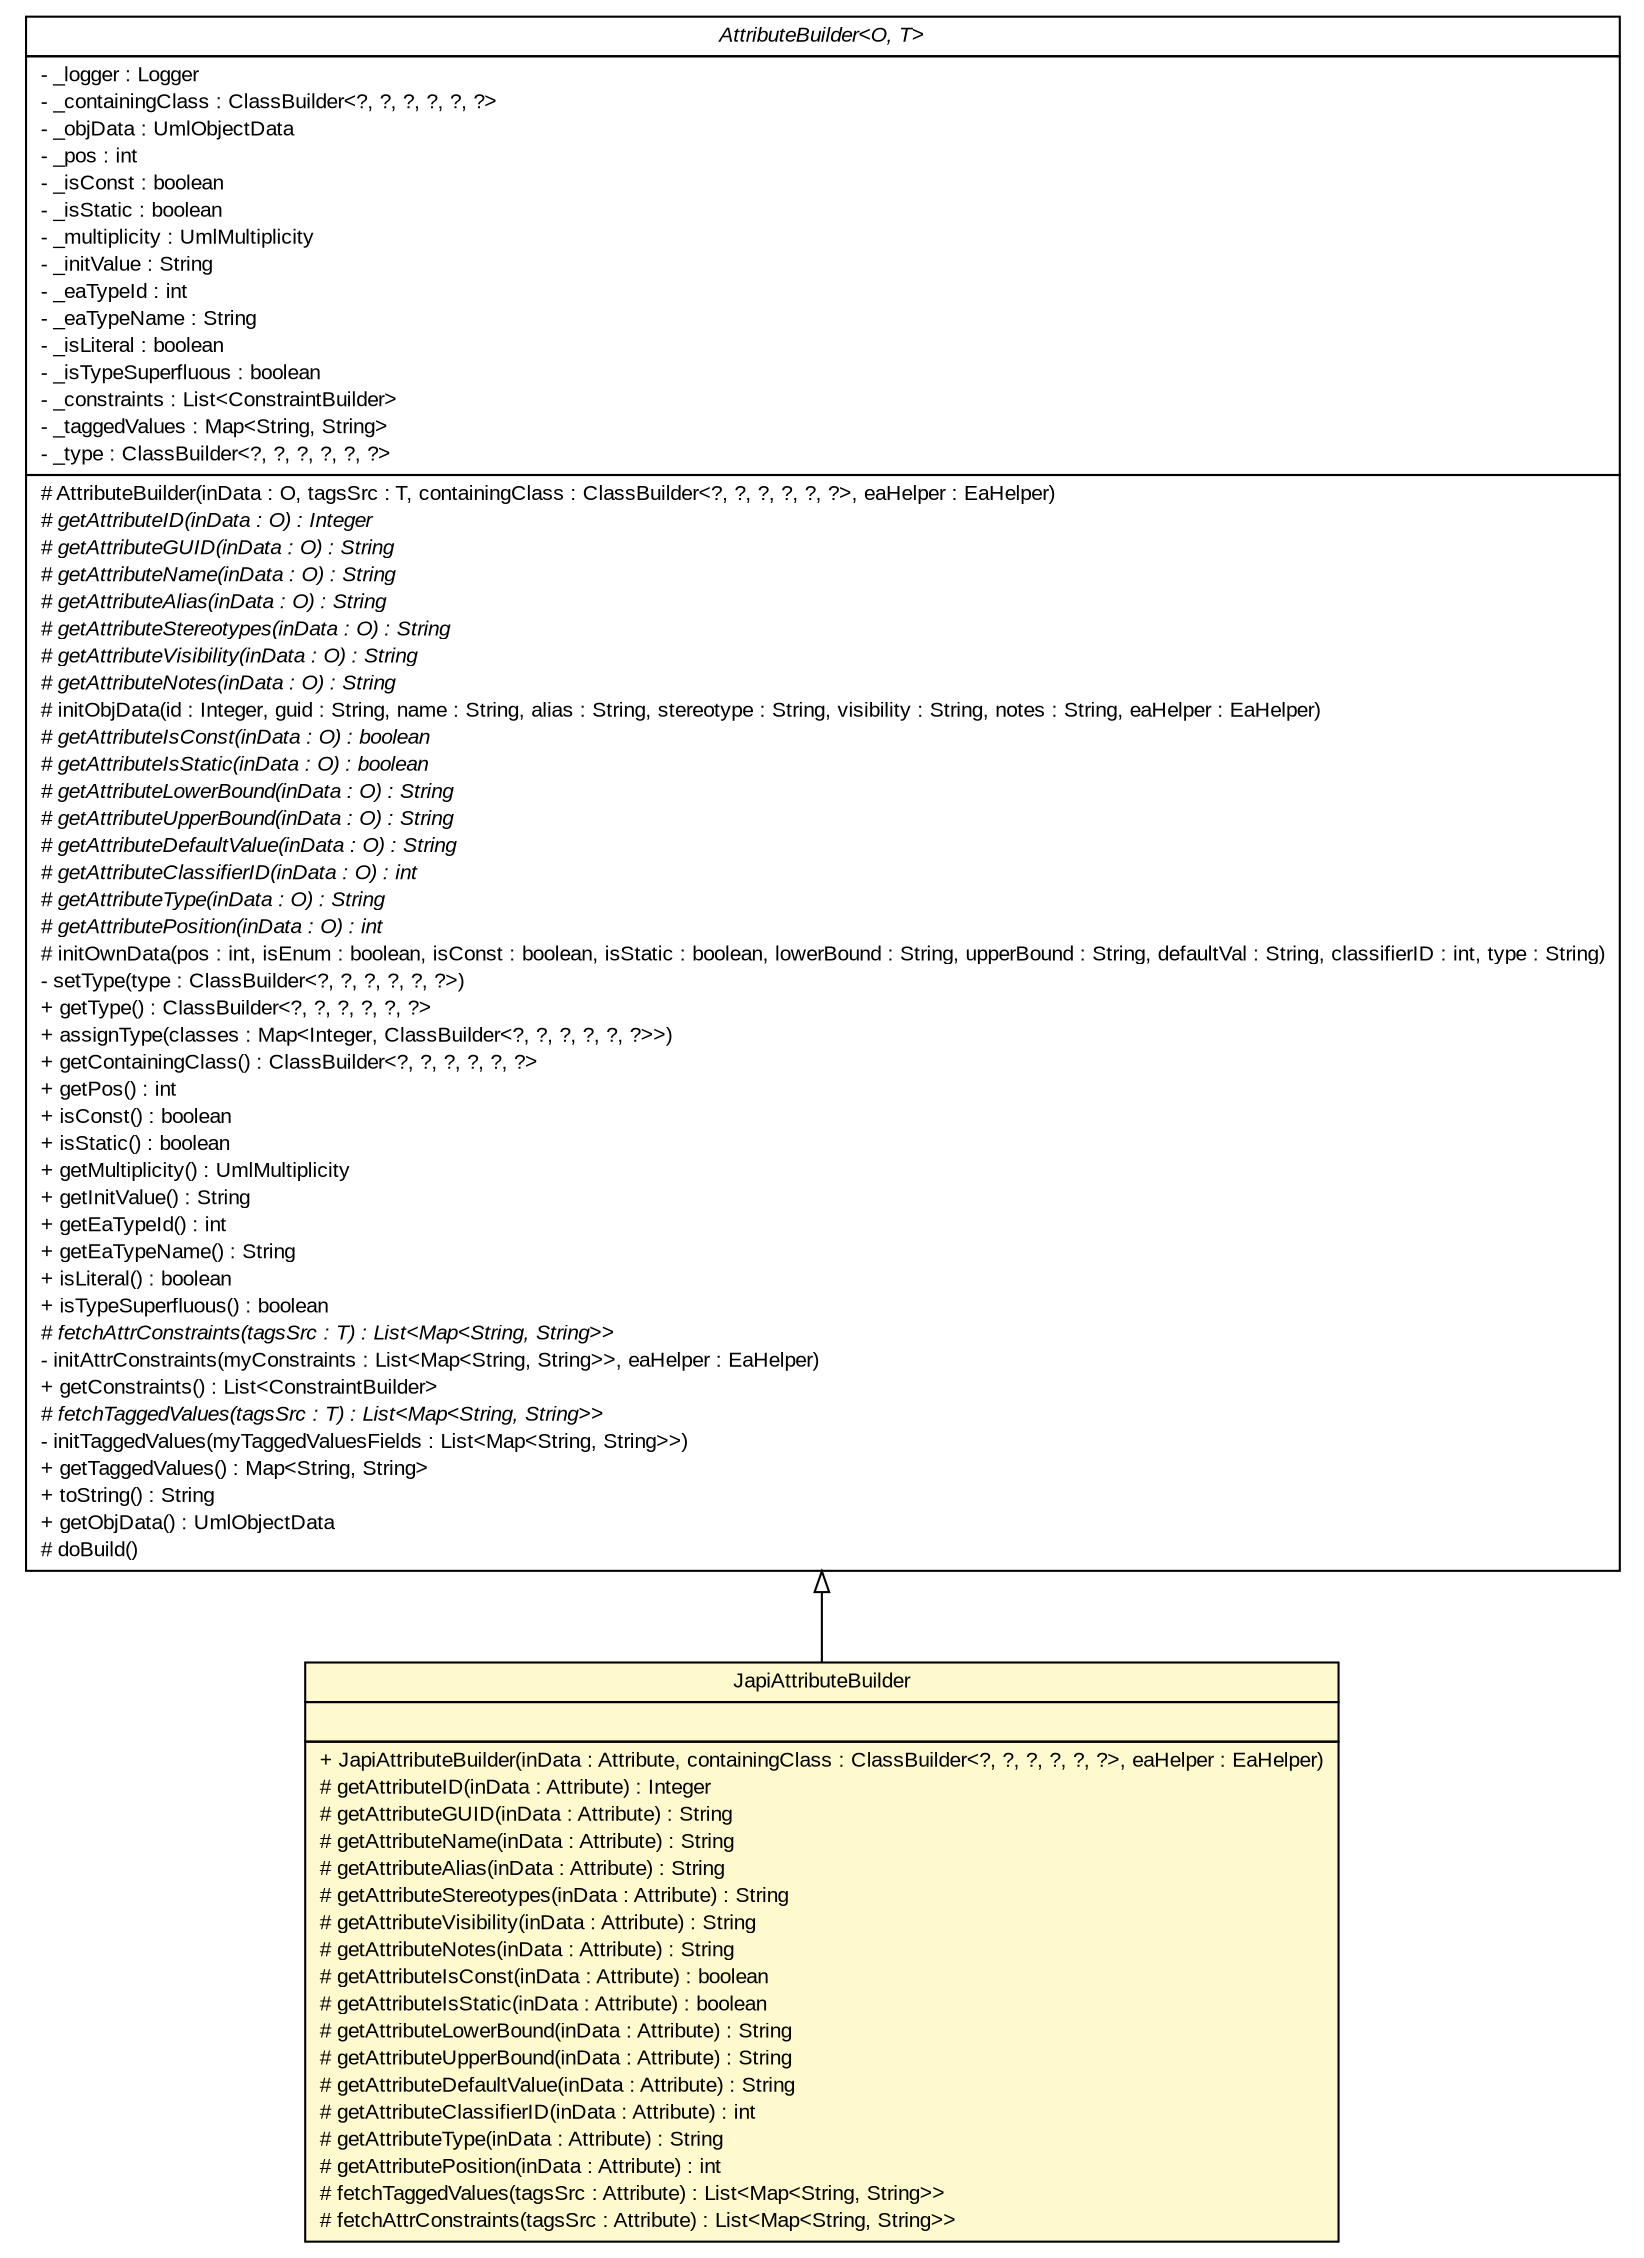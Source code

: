 #!/usr/local/bin/dot
#
# Class diagram 
# Generated by UMLGraph version R5_6_6-6-g3bdff0 (http://www.umlgraph.org/)
#

digraph G {
	edge [fontname="arial",fontsize=10,labelfontname="arial",labelfontsize=10];
	node [fontname="arial",fontsize=10,shape=plaintext];
	nodesep=0.25;
	ranksep=0.5;
	// org.tanjakostic.jcleancim.builder.ea.AttributeBuilder<O, T>
	c124539 [label=<<table title="org.tanjakostic.jcleancim.builder.ea.AttributeBuilder" border="0" cellborder="1" cellspacing="0" cellpadding="2" port="p" href="../AttributeBuilder.html">
		<tr><td><table border="0" cellspacing="0" cellpadding="1">
<tr><td align="center" balign="center"><font face="Arial Italic"> AttributeBuilder&lt;O, T&gt; </font></td></tr>
		</table></td></tr>
		<tr><td><table border="0" cellspacing="0" cellpadding="1">
<tr><td align="left" balign="left"> - _logger : Logger </td></tr>
<tr><td align="left" balign="left"> - _containingClass : ClassBuilder&lt;?, ?, ?, ?, ?, ?&gt; </td></tr>
<tr><td align="left" balign="left"> - _objData : UmlObjectData </td></tr>
<tr><td align="left" balign="left"> - _pos : int </td></tr>
<tr><td align="left" balign="left"> - _isConst : boolean </td></tr>
<tr><td align="left" balign="left"> - _isStatic : boolean </td></tr>
<tr><td align="left" balign="left"> - _multiplicity : UmlMultiplicity </td></tr>
<tr><td align="left" balign="left"> - _initValue : String </td></tr>
<tr><td align="left" balign="left"> - _eaTypeId : int </td></tr>
<tr><td align="left" balign="left"> - _eaTypeName : String </td></tr>
<tr><td align="left" balign="left"> - _isLiteral : boolean </td></tr>
<tr><td align="left" balign="left"> - _isTypeSuperfluous : boolean </td></tr>
<tr><td align="left" balign="left"> - _constraints : List&lt;ConstraintBuilder&gt; </td></tr>
<tr><td align="left" balign="left"> - _taggedValues : Map&lt;String, String&gt; </td></tr>
<tr><td align="left" balign="left"> - _type : ClassBuilder&lt;?, ?, ?, ?, ?, ?&gt; </td></tr>
		</table></td></tr>
		<tr><td><table border="0" cellspacing="0" cellpadding="1">
<tr><td align="left" balign="left"> # AttributeBuilder(inData : O, tagsSrc : T, containingClass : ClassBuilder&lt;?, ?, ?, ?, ?, ?&gt;, eaHelper : EaHelper) </td></tr>
<tr><td align="left" balign="left"><font face="Arial Italic" point-size="10.0"> # getAttributeID(inData : O) : Integer </font></td></tr>
<tr><td align="left" balign="left"><font face="Arial Italic" point-size="10.0"> # getAttributeGUID(inData : O) : String </font></td></tr>
<tr><td align="left" balign="left"><font face="Arial Italic" point-size="10.0"> # getAttributeName(inData : O) : String </font></td></tr>
<tr><td align="left" balign="left"><font face="Arial Italic" point-size="10.0"> # getAttributeAlias(inData : O) : String </font></td></tr>
<tr><td align="left" balign="left"><font face="Arial Italic" point-size="10.0"> # getAttributeStereotypes(inData : O) : String </font></td></tr>
<tr><td align="left" balign="left"><font face="Arial Italic" point-size="10.0"> # getAttributeVisibility(inData : O) : String </font></td></tr>
<tr><td align="left" balign="left"><font face="Arial Italic" point-size="10.0"> # getAttributeNotes(inData : O) : String </font></td></tr>
<tr><td align="left" balign="left"> # initObjData(id : Integer, guid : String, name : String, alias : String, stereotype : String, visibility : String, notes : String, eaHelper : EaHelper) </td></tr>
<tr><td align="left" balign="left"><font face="Arial Italic" point-size="10.0"> # getAttributeIsConst(inData : O) : boolean </font></td></tr>
<tr><td align="left" balign="left"><font face="Arial Italic" point-size="10.0"> # getAttributeIsStatic(inData : O) : boolean </font></td></tr>
<tr><td align="left" balign="left"><font face="Arial Italic" point-size="10.0"> # getAttributeLowerBound(inData : O) : String </font></td></tr>
<tr><td align="left" balign="left"><font face="Arial Italic" point-size="10.0"> # getAttributeUpperBound(inData : O) : String </font></td></tr>
<tr><td align="left" balign="left"><font face="Arial Italic" point-size="10.0"> # getAttributeDefaultValue(inData : O) : String </font></td></tr>
<tr><td align="left" balign="left"><font face="Arial Italic" point-size="10.0"> # getAttributeClassifierID(inData : O) : int </font></td></tr>
<tr><td align="left" balign="left"><font face="Arial Italic" point-size="10.0"> # getAttributeType(inData : O) : String </font></td></tr>
<tr><td align="left" balign="left"><font face="Arial Italic" point-size="10.0"> # getAttributePosition(inData : O) : int </font></td></tr>
<tr><td align="left" balign="left"> # initOwnData(pos : int, isEnum : boolean, isConst : boolean, isStatic : boolean, lowerBound : String, upperBound : String, defaultVal : String, classifierID : int, type : String) </td></tr>
<tr><td align="left" balign="left"> - setType(type : ClassBuilder&lt;?, ?, ?, ?, ?, ?&gt;) </td></tr>
<tr><td align="left" balign="left"> + getType() : ClassBuilder&lt;?, ?, ?, ?, ?, ?&gt; </td></tr>
<tr><td align="left" balign="left"> + assignType(classes : Map&lt;Integer, ClassBuilder&lt;?, ?, ?, ?, ?, ?&gt;&gt;) </td></tr>
<tr><td align="left" balign="left"> + getContainingClass() : ClassBuilder&lt;?, ?, ?, ?, ?, ?&gt; </td></tr>
<tr><td align="left" balign="left"> + getPos() : int </td></tr>
<tr><td align="left" balign="left"> + isConst() : boolean </td></tr>
<tr><td align="left" balign="left"> + isStatic() : boolean </td></tr>
<tr><td align="left" balign="left"> + getMultiplicity() : UmlMultiplicity </td></tr>
<tr><td align="left" balign="left"> + getInitValue() : String </td></tr>
<tr><td align="left" balign="left"> + getEaTypeId() : int </td></tr>
<tr><td align="left" balign="left"> + getEaTypeName() : String </td></tr>
<tr><td align="left" balign="left"> + isLiteral() : boolean </td></tr>
<tr><td align="left" balign="left"> + isTypeSuperfluous() : boolean </td></tr>
<tr><td align="left" balign="left"><font face="Arial Italic" point-size="10.0"> # fetchAttrConstraints(tagsSrc : T) : List&lt;Map&lt;String, String&gt;&gt; </font></td></tr>
<tr><td align="left" balign="left"> - initAttrConstraints(myConstraints : List&lt;Map&lt;String, String&gt;&gt;, eaHelper : EaHelper) </td></tr>
<tr><td align="left" balign="left"> + getConstraints() : List&lt;ConstraintBuilder&gt; </td></tr>
<tr><td align="left" balign="left"><font face="Arial Italic" point-size="10.0"> # fetchTaggedValues(tagsSrc : T) : List&lt;Map&lt;String, String&gt;&gt; </font></td></tr>
<tr><td align="left" balign="left"> - initTaggedValues(myTaggedValuesFields : List&lt;Map&lt;String, String&gt;&gt;) </td></tr>
<tr><td align="left" balign="left"> + getTaggedValues() : Map&lt;String, String&gt; </td></tr>
<tr><td align="left" balign="left"> + toString() : String </td></tr>
<tr><td align="left" balign="left"> + getObjData() : UmlObjectData </td></tr>
<tr><td align="left" balign="left"> # doBuild() </td></tr>
		</table></td></tr>
		</table>>, URL="../AttributeBuilder.html", fontname="arial", fontcolor="black", fontsize=10.0];
	// org.tanjakostic.jcleancim.builder.ea.japi.JapiAttributeBuilder
	c124567 [label=<<table title="org.tanjakostic.jcleancim.builder.ea.japi.JapiAttributeBuilder" border="0" cellborder="1" cellspacing="0" cellpadding="2" port="p" bgcolor="lemonChiffon" href="./JapiAttributeBuilder.html">
		<tr><td><table border="0" cellspacing="0" cellpadding="1">
<tr><td align="center" balign="center"> JapiAttributeBuilder </td></tr>
		</table></td></tr>
		<tr><td><table border="0" cellspacing="0" cellpadding="1">
<tr><td align="left" balign="left">  </td></tr>
		</table></td></tr>
		<tr><td><table border="0" cellspacing="0" cellpadding="1">
<tr><td align="left" balign="left"> + JapiAttributeBuilder(inData : Attribute, containingClass : ClassBuilder&lt;?, ?, ?, ?, ?, ?&gt;, eaHelper : EaHelper) </td></tr>
<tr><td align="left" balign="left"> # getAttributeID(inData : Attribute) : Integer </td></tr>
<tr><td align="left" balign="left"> # getAttributeGUID(inData : Attribute) : String </td></tr>
<tr><td align="left" balign="left"> # getAttributeName(inData : Attribute) : String </td></tr>
<tr><td align="left" balign="left"> # getAttributeAlias(inData : Attribute) : String </td></tr>
<tr><td align="left" balign="left"> # getAttributeStereotypes(inData : Attribute) : String </td></tr>
<tr><td align="left" balign="left"> # getAttributeVisibility(inData : Attribute) : String </td></tr>
<tr><td align="left" balign="left"> # getAttributeNotes(inData : Attribute) : String </td></tr>
<tr><td align="left" balign="left"> # getAttributeIsConst(inData : Attribute) : boolean </td></tr>
<tr><td align="left" balign="left"> # getAttributeIsStatic(inData : Attribute) : boolean </td></tr>
<tr><td align="left" balign="left"> # getAttributeLowerBound(inData : Attribute) : String </td></tr>
<tr><td align="left" balign="left"> # getAttributeUpperBound(inData : Attribute) : String </td></tr>
<tr><td align="left" balign="left"> # getAttributeDefaultValue(inData : Attribute) : String </td></tr>
<tr><td align="left" balign="left"> # getAttributeClassifierID(inData : Attribute) : int </td></tr>
<tr><td align="left" balign="left"> # getAttributeType(inData : Attribute) : String </td></tr>
<tr><td align="left" balign="left"> # getAttributePosition(inData : Attribute) : int </td></tr>
<tr><td align="left" balign="left"> # fetchTaggedValues(tagsSrc : Attribute) : List&lt;Map&lt;String, String&gt;&gt; </td></tr>
<tr><td align="left" balign="left"> # fetchAttrConstraints(tagsSrc : Attribute) : List&lt;Map&lt;String, String&gt;&gt; </td></tr>
		</table></td></tr>
		</table>>, URL="./JapiAttributeBuilder.html", fontname="arial", fontcolor="black", fontsize=10.0];
	//org.tanjakostic.jcleancim.builder.ea.japi.JapiAttributeBuilder extends org.tanjakostic.jcleancim.builder.ea.AttributeBuilder<org.sparx.Attribute, org.sparx.Attribute>
	c124539:p -> c124567:p [dir=back,arrowtail=empty];
}

